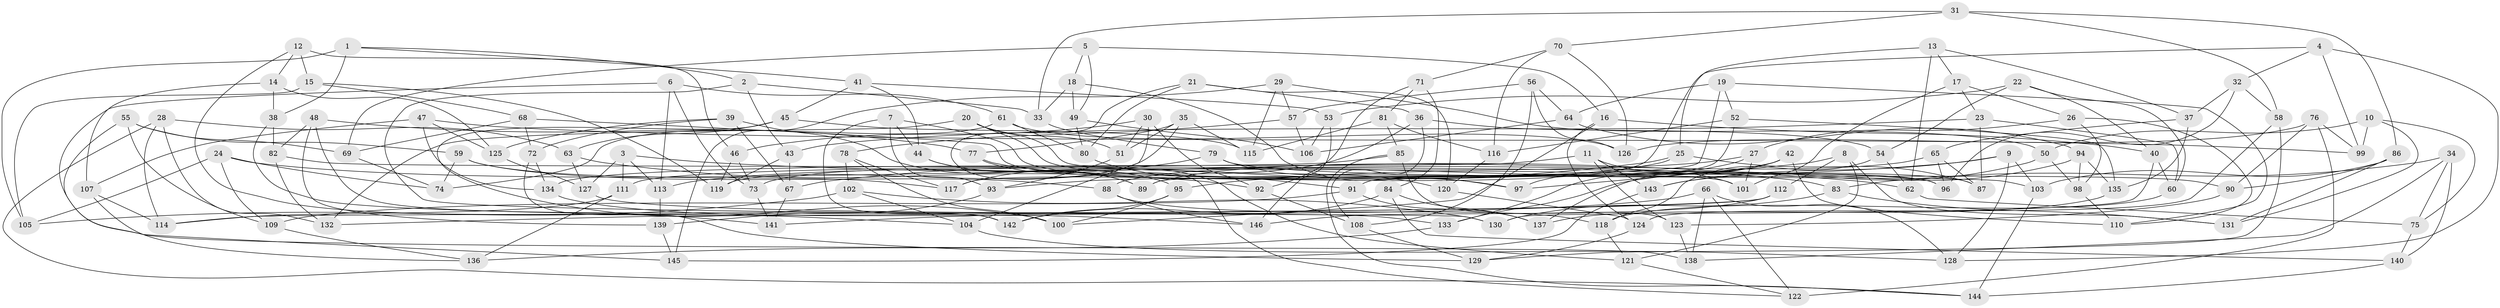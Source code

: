 // Generated by graph-tools (version 1.1) at 2025/02/03/09/25 03:02:54]
// undirected, 146 vertices, 292 edges
graph export_dot {
graph [start="1"]
  node [color=gray90,style=filled];
  1;
  2;
  3;
  4;
  5;
  6;
  7;
  8;
  9;
  10;
  11;
  12;
  13;
  14;
  15;
  16;
  17;
  18;
  19;
  20;
  21;
  22;
  23;
  24;
  25;
  26;
  27;
  28;
  29;
  30;
  31;
  32;
  33;
  34;
  35;
  36;
  37;
  38;
  39;
  40;
  41;
  42;
  43;
  44;
  45;
  46;
  47;
  48;
  49;
  50;
  51;
  52;
  53;
  54;
  55;
  56;
  57;
  58;
  59;
  60;
  61;
  62;
  63;
  64;
  65;
  66;
  67;
  68;
  69;
  70;
  71;
  72;
  73;
  74;
  75;
  76;
  77;
  78;
  79;
  80;
  81;
  82;
  83;
  84;
  85;
  86;
  87;
  88;
  89;
  90;
  91;
  92;
  93;
  94;
  95;
  96;
  97;
  98;
  99;
  100;
  101;
  102;
  103;
  104;
  105;
  106;
  107;
  108;
  109;
  110;
  111;
  112;
  113;
  114;
  115;
  116;
  117;
  118;
  119;
  120;
  121;
  122;
  123;
  124;
  125;
  126;
  127;
  128;
  129;
  130;
  131;
  132;
  133;
  134;
  135;
  136;
  137;
  138;
  139;
  140;
  141;
  142;
  143;
  144;
  145;
  146;
  1 -- 2;
  1 -- 105;
  1 -- 38;
  1 -- 41;
  2 -- 130;
  2 -- 43;
  2 -- 33;
  3 -- 113;
  3 -- 127;
  3 -- 111;
  3 -- 62;
  4 -- 117;
  4 -- 128;
  4 -- 32;
  4 -- 99;
  5 -- 18;
  5 -- 69;
  5 -- 49;
  5 -- 16;
  6 -- 61;
  6 -- 73;
  6 -- 113;
  6 -- 138;
  7 -- 93;
  7 -- 96;
  7 -- 142;
  7 -- 44;
  8 -- 97;
  8 -- 121;
  8 -- 131;
  8 -- 112;
  9 -- 103;
  9 -- 128;
  9 -- 143;
  9 -- 95;
  10 -- 75;
  10 -- 99;
  10 -- 131;
  10 -- 50;
  11 -- 134;
  11 -- 143;
  11 -- 123;
  11 -- 101;
  12 -- 14;
  12 -- 15;
  12 -- 141;
  12 -- 46;
  13 -- 37;
  13 -- 17;
  13 -- 25;
  13 -- 62;
  14 -- 125;
  14 -- 107;
  14 -- 38;
  15 -- 68;
  15 -- 105;
  15 -- 119;
  16 -- 40;
  16 -- 124;
  16 -- 100;
  17 -- 23;
  17 -- 26;
  17 -- 101;
  18 -- 97;
  18 -- 49;
  18 -- 33;
  19 -- 110;
  19 -- 52;
  19 -- 64;
  19 -- 89;
  20 -- 87;
  20 -- 132;
  20 -- 103;
  20 -- 51;
  21 -- 36;
  21 -- 80;
  21 -- 120;
  21 -- 122;
  22 -- 60;
  22 -- 53;
  22 -- 54;
  22 -- 40;
  23 -- 60;
  23 -- 87;
  23 -- 43;
  24 -- 74;
  24 -- 109;
  24 -- 105;
  24 -- 83;
  25 -- 67;
  25 -- 87;
  25 -- 93;
  26 -- 110;
  26 -- 98;
  26 -- 27;
  27 -- 101;
  27 -- 97;
  27 -- 113;
  28 -- 63;
  28 -- 144;
  28 -- 114;
  28 -- 132;
  29 -- 50;
  29 -- 115;
  29 -- 145;
  29 -- 57;
  30 -- 46;
  30 -- 51;
  30 -- 92;
  30 -- 104;
  31 -- 70;
  31 -- 33;
  31 -- 86;
  31 -- 58;
  32 -- 96;
  32 -- 58;
  32 -- 37;
  33 -- 79;
  34 -- 138;
  34 -- 140;
  34 -- 83;
  34 -- 75;
  35 -- 77;
  35 -- 119;
  35 -- 51;
  35 -- 115;
  36 -- 108;
  36 -- 73;
  36 -- 54;
  37 -- 65;
  37 -- 135;
  38 -- 104;
  38 -- 82;
  39 -- 72;
  39 -- 125;
  39 -- 67;
  39 -- 89;
  40 -- 60;
  40 -- 130;
  41 -- 53;
  41 -- 45;
  41 -- 44;
  42 -- 110;
  42 -- 133;
  42 -- 88;
  42 -- 137;
  43 -- 67;
  43 -- 119;
  44 -- 95;
  44 -- 89;
  45 -- 63;
  45 -- 100;
  45 -- 115;
  46 -- 73;
  46 -- 119;
  47 -- 134;
  47 -- 125;
  47 -- 107;
  47 -- 99;
  48 -- 77;
  48 -- 82;
  48 -- 142;
  48 -- 139;
  49 -- 80;
  49 -- 106;
  50 -- 133;
  50 -- 98;
  51 -- 93;
  52 -- 135;
  52 -- 116;
  52 -- 91;
  53 -- 146;
  53 -- 106;
  54 -- 62;
  54 -- 118;
  55 -- 59;
  55 -- 69;
  55 -- 109;
  55 -- 145;
  56 -- 57;
  56 -- 108;
  56 -- 126;
  56 -- 64;
  57 -- 106;
  57 -- 78;
  58 -- 124;
  58 -- 129;
  59 -- 88;
  59 -- 74;
  59 -- 117;
  60 -- 118;
  61 -- 126;
  61 -- 80;
  61 -- 74;
  62 -- 75;
  63 -- 92;
  63 -- 127;
  64 -- 106;
  64 -- 94;
  65 -- 96;
  65 -- 87;
  65 -- 89;
  66 -- 128;
  66 -- 122;
  66 -- 138;
  66 -- 141;
  67 -- 141;
  68 -- 72;
  68 -- 101;
  68 -- 69;
  69 -- 74;
  70 -- 116;
  70 -- 126;
  70 -- 71;
  71 -- 84;
  71 -- 81;
  71 -- 92;
  72 -- 134;
  72 -- 129;
  73 -- 141;
  75 -- 140;
  76 -- 99;
  76 -- 126;
  76 -- 122;
  76 -- 90;
  77 -- 97;
  77 -- 121;
  78 -- 102;
  78 -- 117;
  78 -- 100;
  79 -- 117;
  79 -- 90;
  79 -- 120;
  80 -- 91;
  81 -- 116;
  81 -- 115;
  81 -- 85;
  82 -- 132;
  82 -- 96;
  83 -- 130;
  83 -- 131;
  84 -- 137;
  84 -- 140;
  84 -- 142;
  85 -- 144;
  85 -- 123;
  85 -- 111;
  86 -- 90;
  86 -- 131;
  86 -- 103;
  88 -- 118;
  88 -- 146;
  90 -- 123;
  91 -- 137;
  91 -- 109;
  92 -- 108;
  93 -- 139;
  94 -- 135;
  94 -- 98;
  94 -- 143;
  95 -- 100;
  95 -- 142;
  98 -- 110;
  102 -- 130;
  102 -- 104;
  102 -- 105;
  103 -- 144;
  104 -- 128;
  107 -- 114;
  107 -- 136;
  108 -- 129;
  109 -- 136;
  111 -- 136;
  111 -- 114;
  112 -- 114;
  112 -- 146;
  112 -- 132;
  113 -- 139;
  116 -- 120;
  118 -- 121;
  120 -- 124;
  121 -- 122;
  123 -- 138;
  124 -- 129;
  125 -- 127;
  127 -- 133;
  133 -- 136;
  134 -- 146;
  135 -- 137;
  139 -- 145;
  140 -- 144;
  143 -- 145;
}
